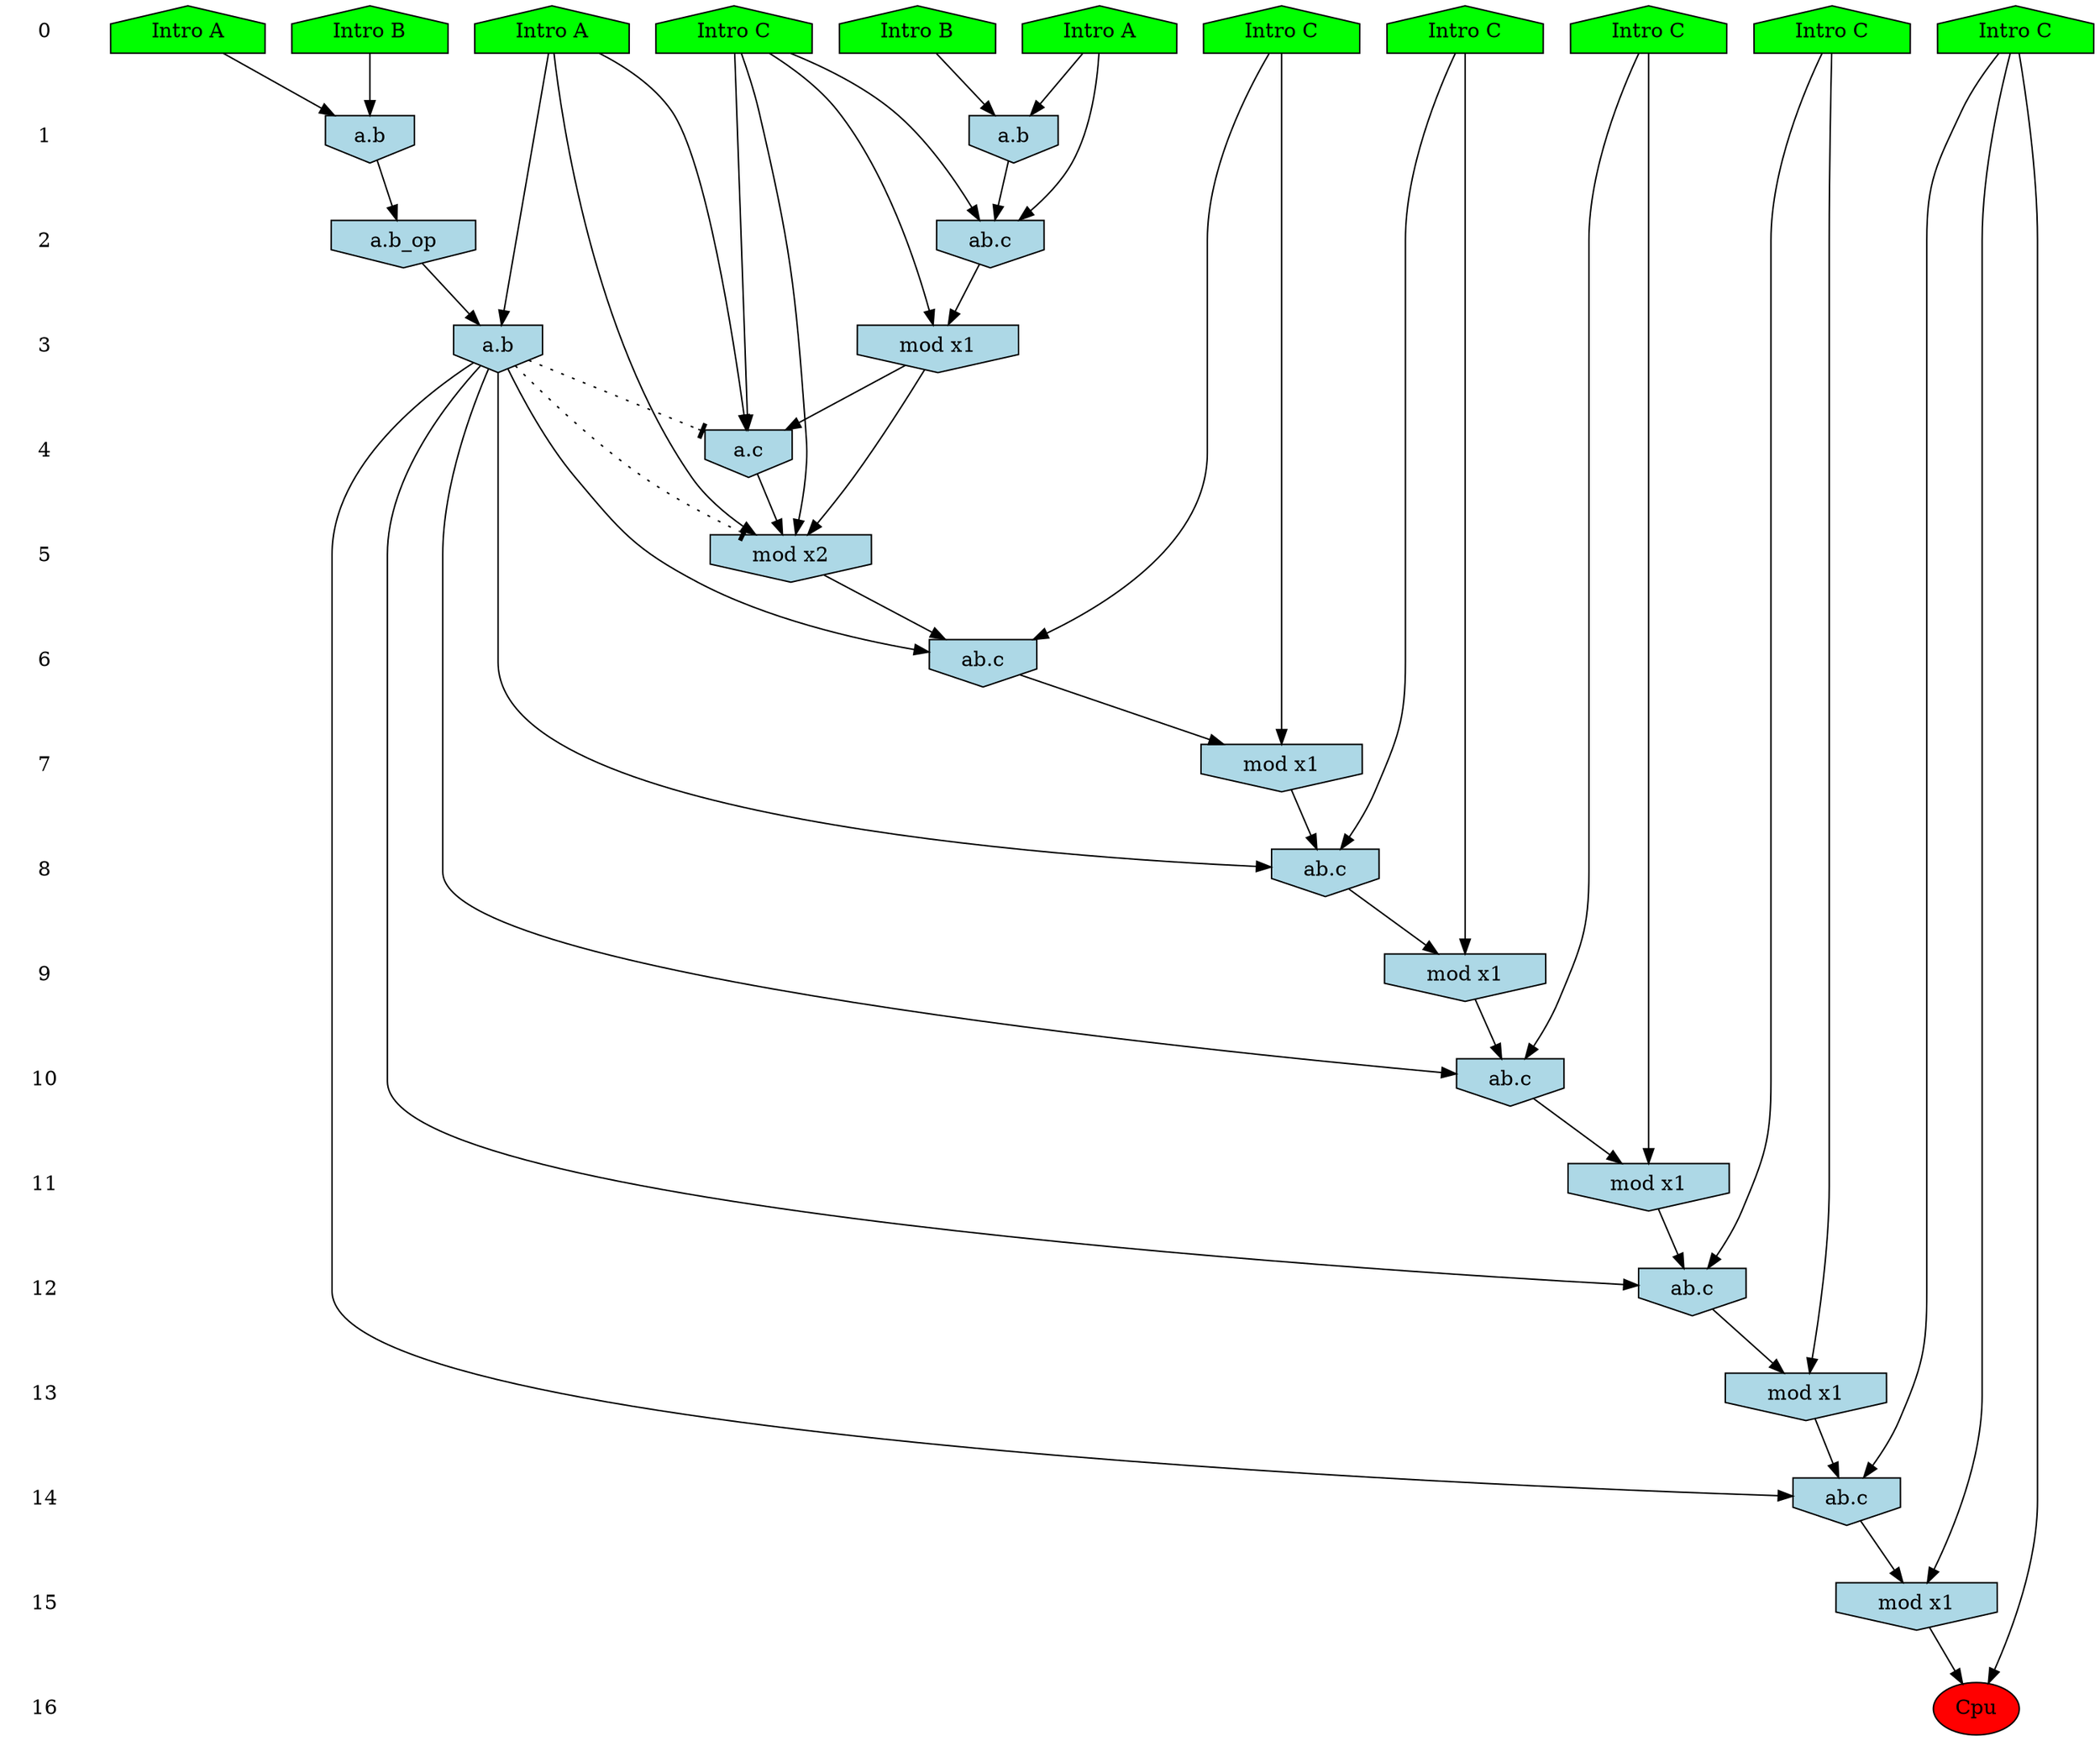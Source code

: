 /* Compression of 2 causal flows obtained in average at 1.492998E+01 t.u */
/* Compressed causal flows were: [1807;3124] */
digraph G{
 ranksep=.5 ; 
{ rank = same ; "0" [shape=plaintext] ; node_1 [label ="Intro B", shape=house, style=filled, fillcolor=green] ;
node_2 [label ="Intro A", shape=house, style=filled, fillcolor=green] ;
node_3 [label ="Intro A", shape=house, style=filled, fillcolor=green] ;
node_4 [label ="Intro B", shape=house, style=filled, fillcolor=green] ;
node_5 [label ="Intro A", shape=house, style=filled, fillcolor=green] ;
node_6 [label ="Intro C", shape=house, style=filled, fillcolor=green] ;
node_7 [label ="Intro C", shape=house, style=filled, fillcolor=green] ;
node_8 [label ="Intro C", shape=house, style=filled, fillcolor=green] ;
node_9 [label ="Intro C", shape=house, style=filled, fillcolor=green] ;
node_10 [label ="Intro C", shape=house, style=filled, fillcolor=green] ;
node_11 [label ="Intro C", shape=house, style=filled, fillcolor=green] ;
}
{ rank = same ; "1" [shape=plaintext] ; node_12 [label="a.b", shape=invhouse, style=filled, fillcolor = lightblue] ;
node_14 [label="a.b", shape=invhouse, style=filled, fillcolor = lightblue] ;
}
{ rank = same ; "2" [shape=plaintext] ; node_13 [label="ab.c", shape=invhouse, style=filled, fillcolor = lightblue] ;
node_18 [label="a.b_op", shape=invhouse, style=filled, fillcolor = lightblue] ;
}
{ rank = same ; "3" [shape=plaintext] ; node_15 [label="mod x1", shape=invhouse, style=filled, fillcolor = lightblue] ;
node_19 [label="a.b", shape=invhouse, style=filled, fillcolor = lightblue] ;
}
{ rank = same ; "4" [shape=plaintext] ; node_16 [label="a.c", shape=invhouse, style=filled, fillcolor = lightblue] ;
}
{ rank = same ; "5" [shape=plaintext] ; node_17 [label="mod x2", shape=invhouse, style=filled, fillcolor = lightblue] ;
}
{ rank = same ; "6" [shape=plaintext] ; node_20 [label="ab.c", shape=invhouse, style=filled, fillcolor = lightblue] ;
}
{ rank = same ; "7" [shape=plaintext] ; node_21 [label="mod x1", shape=invhouse, style=filled, fillcolor = lightblue] ;
}
{ rank = same ; "8" [shape=plaintext] ; node_22 [label="ab.c", shape=invhouse, style=filled, fillcolor = lightblue] ;
}
{ rank = same ; "9" [shape=plaintext] ; node_23 [label="mod x1", shape=invhouse, style=filled, fillcolor = lightblue] ;
}
{ rank = same ; "10" [shape=plaintext] ; node_24 [label="ab.c", shape=invhouse, style=filled, fillcolor = lightblue] ;
}
{ rank = same ; "11" [shape=plaintext] ; node_25 [label="mod x1", shape=invhouse, style=filled, fillcolor = lightblue] ;
}
{ rank = same ; "12" [shape=plaintext] ; node_26 [label="ab.c", shape=invhouse, style=filled, fillcolor = lightblue] ;
}
{ rank = same ; "13" [shape=plaintext] ; node_27 [label="mod x1", shape=invhouse, style=filled, fillcolor = lightblue] ;
}
{ rank = same ; "14" [shape=plaintext] ; node_28 [label="ab.c", shape=invhouse, style=filled, fillcolor = lightblue] ;
}
{ rank = same ; "15" [shape=plaintext] ; node_29 [label="mod x1", shape=invhouse, style=filled, fillcolor = lightblue] ;
}
{ rank = same ; "16" [shape=plaintext] ; node_30 [label ="Cpu", style=filled, fillcolor=red] ;
}
"0" -> "1" [style="invis"]; 
"1" -> "2" [style="invis"]; 
"2" -> "3" [style="invis"]; 
"3" -> "4" [style="invis"]; 
"4" -> "5" [style="invis"]; 
"5" -> "6" [style="invis"]; 
"6" -> "7" [style="invis"]; 
"7" -> "8" [style="invis"]; 
"8" -> "9" [style="invis"]; 
"9" -> "10" [style="invis"]; 
"10" -> "11" [style="invis"]; 
"11" -> "12" [style="invis"]; 
"12" -> "13" [style="invis"]; 
"13" -> "14" [style="invis"]; 
"14" -> "15" [style="invis"]; 
"15" -> "16" [style="invis"]; 
node_1 -> node_12
node_3 -> node_12
node_3 -> node_13
node_7 -> node_13
node_12 -> node_13
node_2 -> node_14
node_4 -> node_14
node_7 -> node_15
node_13 -> node_15
node_5 -> node_16
node_7 -> node_16
node_15 -> node_16
node_5 -> node_17
node_7 -> node_17
node_15 -> node_17
node_16 -> node_17
node_14 -> node_18
node_5 -> node_19
node_18 -> node_19
node_6 -> node_20
node_17 -> node_20
node_19 -> node_20
node_6 -> node_21
node_20 -> node_21
node_11 -> node_22
node_19 -> node_22
node_21 -> node_22
node_11 -> node_23
node_22 -> node_23
node_9 -> node_24
node_19 -> node_24
node_23 -> node_24
node_9 -> node_25
node_24 -> node_25
node_8 -> node_26
node_19 -> node_26
node_25 -> node_26
node_8 -> node_27
node_26 -> node_27
node_10 -> node_28
node_19 -> node_28
node_27 -> node_28
node_10 -> node_29
node_28 -> node_29
node_10 -> node_30
node_29 -> node_30
node_19 -> node_17 [style=dotted, arrowhead = tee] 
node_19 -> node_16 [style=dotted, arrowhead = tee] 
}
/*
 Dot generation time: 0.000152
*/